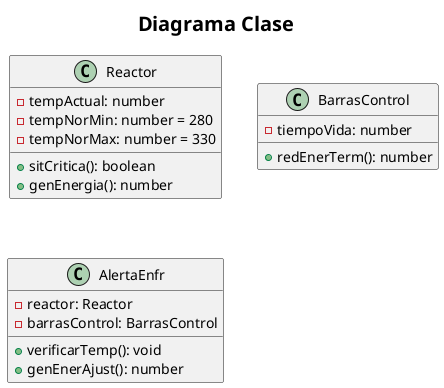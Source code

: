 @startuml Diagrama Clase

skinparam linetype ortho
skinparam arrow {
    Thickness 1
}
skinparam TitleFontSize 20

title Diagrama Clase

class Reactor {
- tempActual: number
- tempNorMin: number = 280
- tempNorMax: number = 330

' setters y getters
+ sitCritica(): boolean
+ genEnergia(): number
}

class BarrasControl {
- tiempoVida: number

+ redEnerTerm(): number
}

class AlertaEnfr {
    - reactor: Reactor
    - barrasControl: BarrasControl

    + verificarTemp(): void
    + genEnerAjust(): number
}

@enduml
